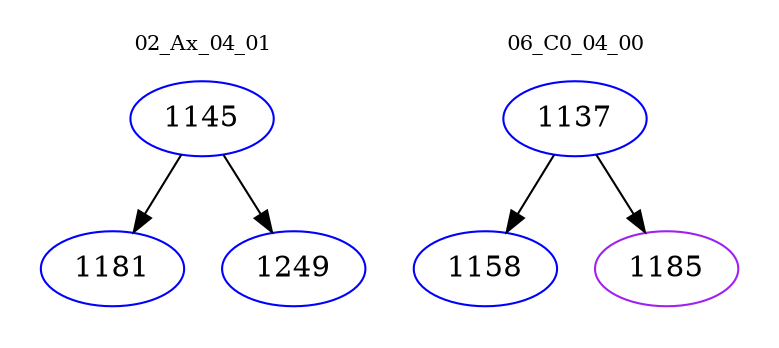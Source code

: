 digraph{
subgraph cluster_0 {
color = white
label = "02_Ax_04_01";
fontsize=10;
T0_1145 [label="1145", color="blue"]
T0_1145 -> T0_1181 [color="black"]
T0_1181 [label="1181", color="blue"]
T0_1145 -> T0_1249 [color="black"]
T0_1249 [label="1249", color="blue"]
}
subgraph cluster_1 {
color = white
label = "06_C0_04_00";
fontsize=10;
T1_1137 [label="1137", color="blue"]
T1_1137 -> T1_1158 [color="black"]
T1_1158 [label="1158", color="blue"]
T1_1137 -> T1_1185 [color="black"]
T1_1185 [label="1185", color="purple"]
}
}
